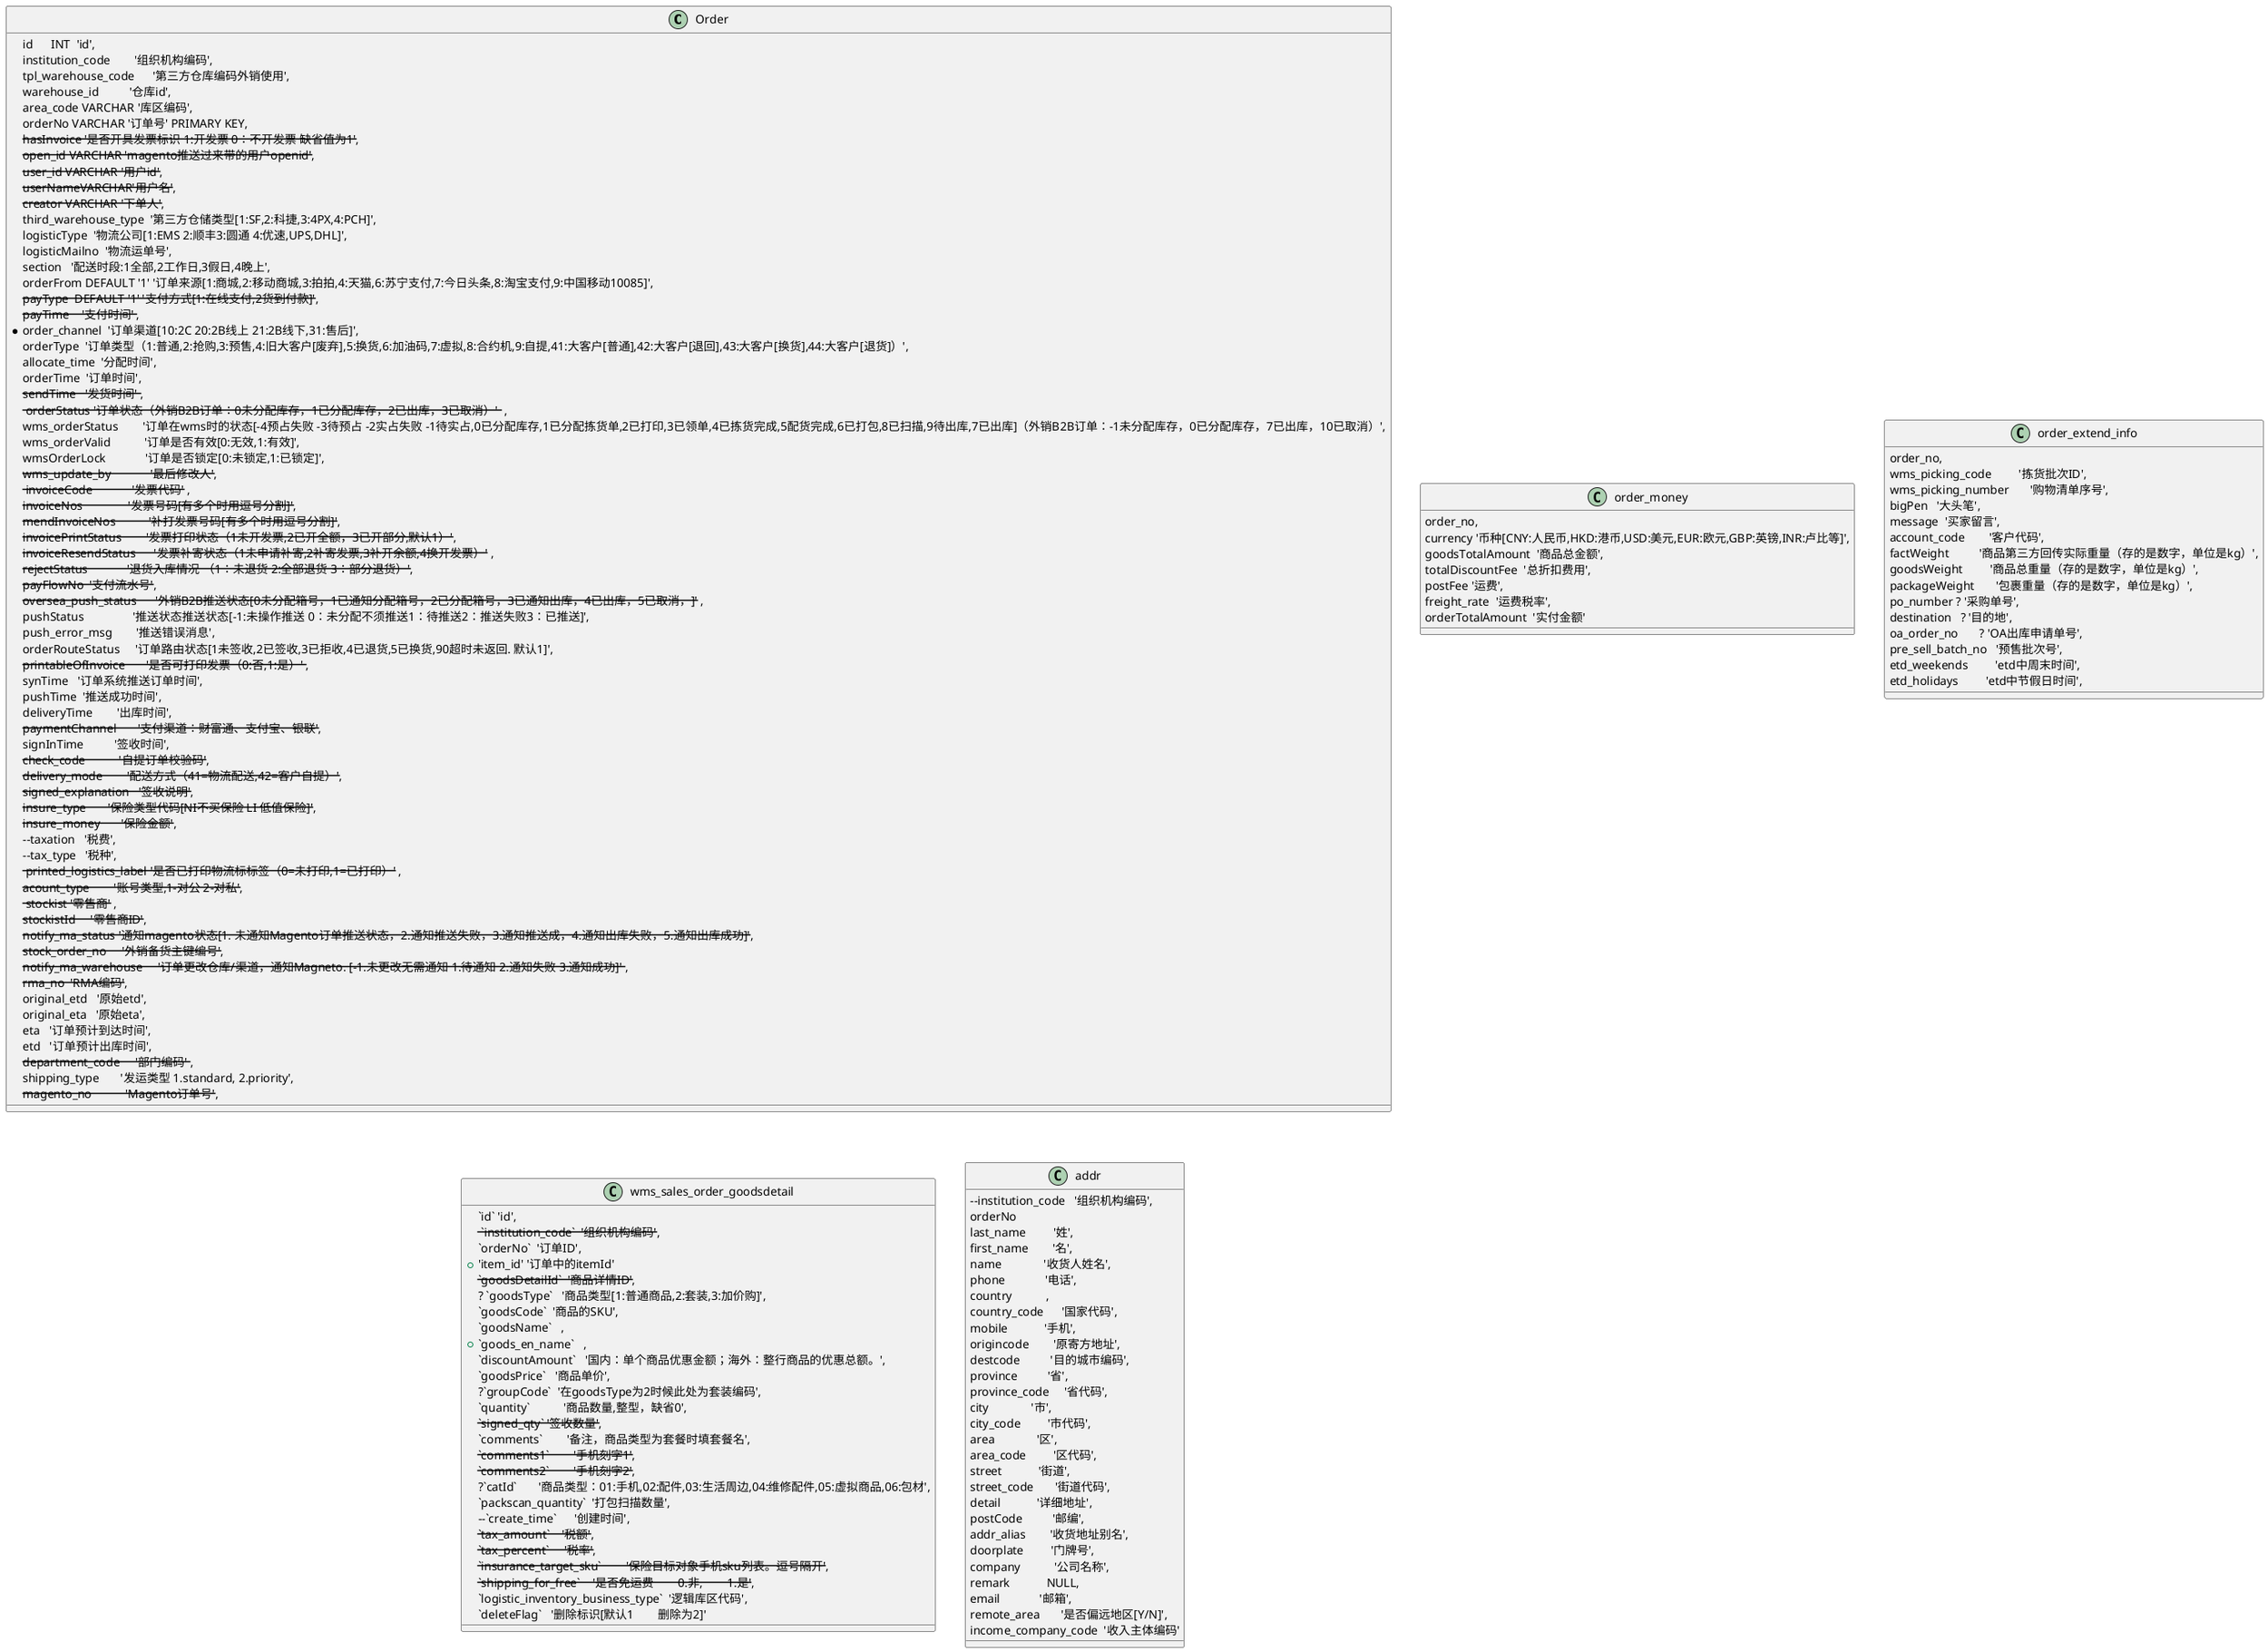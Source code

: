 @startuml
class Order {
  id      INT  'id',
  institution_code        '组织机构编码',
  tpl_warehouse_code      '第三方仓库编码外销使用',
  warehouse_id          '仓库id',
  area_code VARCHAR '库区编码',
  orderNo VARCHAR '订单号' PRIMARY KEY,
  --hasInvoice '是否开具发票标识 1:开发票 0：不开发票 缺省值为1'--,
  --open_id VARCHAR 'magento推送过来带的用户openid'--,
  --user_id VARCHAR '用户id'--,
  --userNameVARCHAR'用户名'--,
  --creator VARCHAR '下单人'--,
  third_warehouse_type  '第三方仓储类型[1:SF,2:科捷,3:4PX,4:PCH]',
  logisticType  '物流公司[1:EMS 2:顺丰3:圆通 4:优速,UPS,DHL]',
  logisticMailno  '物流运单号',
  section   '配送时段:1全部,2工作日,3假日,4晚上',
  orderFrom DEFAULT '1' '订单来源[1:商城,2:移动商城,3:拍拍,4:天猫,6:苏宁支付,7:今日头条,8:淘宝支付,9:中国移动10085]',
  --payType  DEFAULT '1' '支付方式[1:在线支付,2货到付款]'--,
  --payTime    '支付时间' --,
  *order_channel  '订单渠道[10:2C 20:2B线上 21:2B线下,31:售后]',
  orderType  '订单类型（1:普通,2:抢购,3:预售,4:旧大客户[废弃],5:换货,6:加油码,7:虚拟,8:合约机,9:自提,41:大客户[普通],42:大客户[退回],43:大客户[换货],44:大客户[退货]）',
  allocate_time  '分配时间',
  orderTime  '订单时间',
  --sendTime   '发货时间' --,
  -- orderStatus '订单状态（外销B2B订单：0未分配库存，1已分配库存，2已出库，3已取消）' -- ,
  wms_orderStatus        '订单在wms时的状态[-4预占失败 -3待预占 -2实占失败 -1待实占,0已分配库存,1已分配拣货单,2已打印,3已领单,4已拣货完成,5配货完成,6已打包,8已扫描,9待出库,7已出库]（外销B2B订单：-1未分配库存，0已分配库存，7已出库，10已取消）',
  wms_orderValid           '订单是否有效[0:无效,1:有效]',
  wmsOrderLock             '订单是否锁定[0:未锁定,1:已锁定]',
  --wms_update_by             '最后修改人'--,
  -- invoiceCode             '发票代码'-- ,
  --invoiceNos               '发票号码[有多个时用逗号分割]'--,
  --mendInvoiceNos           '补打发票号码[有多个时用逗号分割]'--,
  --invoicePrintStatus        '发票打印状态（1未开发票,2已开全额，3已开部分,默认1）'--,
  --invoiceResendStatus      '发票补寄状态（1未申请补寄,2补寄发票,3补开余额,4换开发票）'-- ,
  --rejectStatus             '退货入库情况 （1：未退货 2:全部退货 3：部分退货）'--,
  --payFlowNo  '支付流水号'--,
  --oversea_push_status      '外销B2B推送状态[0未分配箱号，1已通知分配箱号，2已分配箱号，3已通知出库，4已出库，5已取消，]'-- ,
  pushStatus                '推送状态推送状态[-1:未操作推送 0：未分配不须推送1：待推送2：推送失败3：已推送]',
  push_error_msg        '推送错误消息',
  orderRouteStatus     '订单路由状态[1未签收,2已签收,3已拒收,4已退货,5已换货,90超时未返回. 默认1]',
  --printableOfInvoice       '是否可打印发票（0:否,1:是）' --,
  synTime   '订单系统推送订单时间',
  pushTime  '推送成功时间',
  deliveryTime        '出库时间',
  --paymentChannel       '支付渠道：财富通、支付宝、银联'--,
  signInTime          '签收时间',
  --check_code           '自提订单校验码'--,
  --delivery_mode        '配送方式（41=物流配送,42=客户自提）'--,
  --signed_explanation   '签收说明'--,
  --insure_type       '保险类型代码[NI不买保险 LI 低值保险]'--,
  --insure_money       '保险金额'--,
  --taxation   '税费',
  --tax_type   '税种',
  -- printed_logistics_label '是否已打印物流标标签（0=未打印,1=已打印）'-- ,
  --acount_type        '账号类型,1-对公 2-对私'--,
  -- stockist '零售商'-- ,
  --stockistId     '零售商ID'--,
  --notify_ma_status '通知magento状态[1. 未通知Magento订单推送状态，2.通知推送失败，3.通知推送成，4.通知出库失败，5.通知出库成功]'--,
  --stock_order_no     '外销备货主键编号'--,
  --notify_ma_warehouse     '订单更改仓库/渠道，通知Magneto. [-1.未更改无需通知 1.待通知 2.通知失败 3.通知成功]' --,
  --rma_no  'RMA编码'--,
  original_etd   '原始etd',
  original_eta   '原始eta',
  eta   '订单预计到达时间',
  etd   '订单预计出库时间',
   --department_code     '部门编码' --,
  shipping_type       '发运类型 1.standard, 2.priority',
  --magento_no           'Magento订单号'--,
}

class order_money {
    order_no,
    currency '币种[CNY:人民币,HKD:港币,USD:美元,EUR:欧元,GBP:英镑,INR:卢比等]',
    goodsTotalAmount  '商品总金额',
    totalDiscountFee  '总折扣费用',
    postFee '运费',
    freight_rate  '运费税率',
    orderTotalAmount  '实付金额'
}

class order_extend_info {
    order_no,
    wms_picking_code         '拣货批次ID',
    wms_picking_number       '购物清单序号',
    bigPen   '大头笔',
    message  '买家留言',
    account_code        '客户代码',
    factWeight          '商品第三方回传实际重量（存的是数字，单位是kg）',
    goodsWeight         '商品总重量（存的是数字，单位是kg）',
    packageWeight       '包裹重量（存的是数字，单位是kg）',
    po_number ? '采购单号',
    destination   ? '目的地',
    oa_order_no       ? 'OA出库申请单号',
    pre_sell_batch_no   '预售批次号',
    etd_weekends         'etd中周末时间',
    etd_holidays         'etd中节假日时间',
}

class wms_sales_order_goodsdetail{
   `id` 'id',
  -- `institution_code`  '组织机构编码'--,
   `orderNo`  '订单ID',
   +'item_id' '订单中的itemId'
   --`goodsDetailId`  '商品详情ID'--,
  ? `goodsType`   '商品类型[1:普通商品,2:套装,3:加价购]',
   `goodsCode`  '商品的SKU',
   `goodsName`   ,
   +`goods_en_name`   ,
   `discountAmount`   '国内：单个商品优惠金额；海外：整行商品的优惠总额。',
   `goodsPrice`   '商品单价',
   ?`groupCode`  '在goodsType为2时候此处为套装编码',
   `quantity`           '商品数量,整型，缺省0',
   --`signed_qty` '签收数量'--,
   `comments`        '备注，商品类型为套餐时填套餐名',
   --`comments1`        '手机刻字1'--,
   --`comments2`        '手机刻字2'--,
   ?`catId`       '商品类型：01:手机,02:配件,03:生活周边,04:维修配件,05:虚拟商品,06:包材',
   `packscan_quantity`  '打包扫描数量',
   --`create_time`      '创建时间',
   --`tax_amount`    '税额'--,
   --`tax_percent`     '税率'--,
   --`insurance_target_sku`        '保险目标对象手机sku列表。逗号隔开'--,
   --`shipping_for_free`    '是否免运费        0.非,        1.是'--,
   `logistic_inventory_business_type`  '逻辑库区代码',
   `deleteFlag`   '删除标识[默认1        删除为2]'
}

class addr {
      --institution_code   '组织机构编码',
      orderNo
      last_name         '姓',
      first_name        '名',
      name              '收货人姓名',
      phone             '电话',
      country           ,
      country_code      '国家代码',
      mobile            '手机',
      origincode        '原寄方地址',
      destcode          '目的城市编码',
      province          '省',
      province_code     '省代码',
      city              '市',
      city_code         '市代码',
      area              '区',
      area_code         '区代码',
      street            '街道',
      street_code       '街道代码',
      detail            '详细地址',
      postCode          '邮编',
      addr_alias        '收货地址别名',
      doorplate         '门牌号',
      company           '公司名称',
      remark            NULL,
      email             '邮箱',
      remote_area       '是否偏远地区[Y/N]',
      income_company_code  '收入主体编码'
}

'class wms_invoice{
'
'}
'
'class wms_mail_head {
'    source_no '订单'
'    mail_no '运单号'
'}
'
'class wms_mail_route{
'orderNo '订单'
'mailNo '运单'
'}
@enduml
